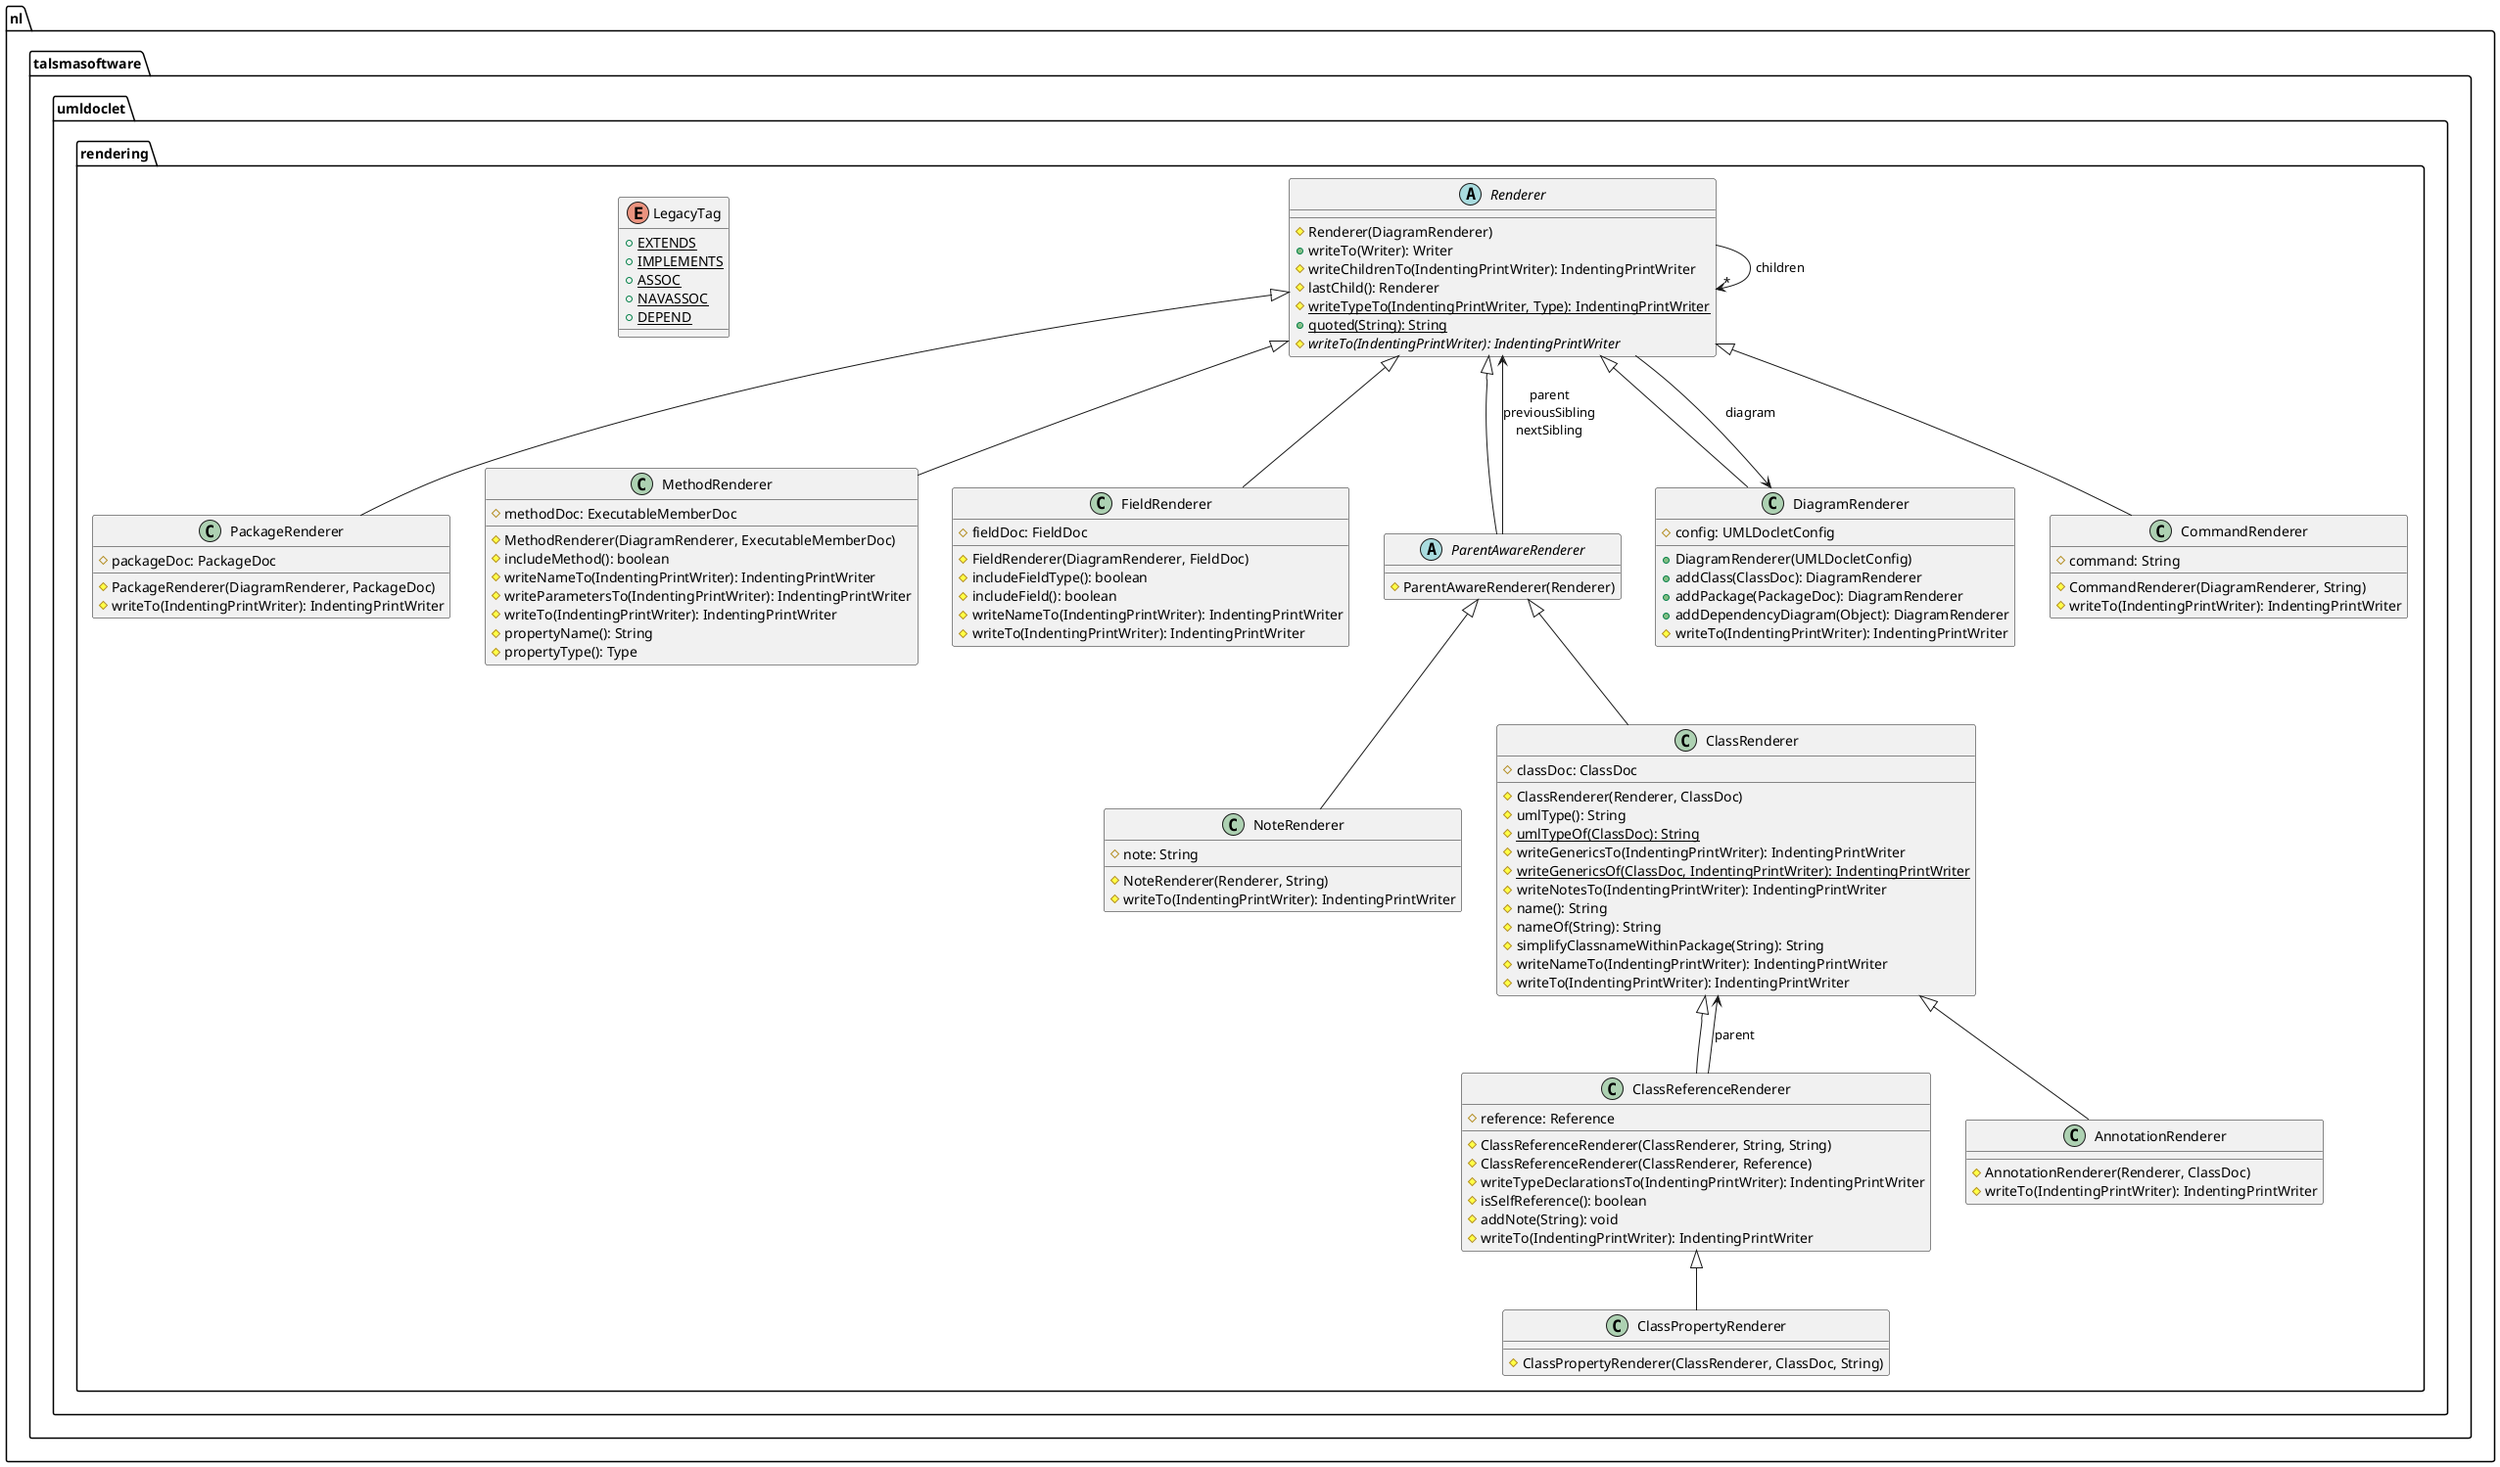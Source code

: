 @startuml

    namespace nl.talsmasoftware.umldoclet.rendering {

        abstract class Renderer {
            #Renderer(DiagramRenderer)
            +writeTo(Writer): Writer
            #writeChildrenTo(IndentingPrintWriter): IndentingPrintWriter
            #lastChild(): Renderer
            {static} #writeTypeTo(IndentingPrintWriter, Type): IndentingPrintWriter
            {static} +quoted(String): String
            {abstract} #writeTo(IndentingPrintWriter): IndentingPrintWriter
        }

        abstract class ParentAwareRenderer {
            #ParentAwareRenderer(Renderer)
        }

        class PackageRenderer {
            #packageDoc: PackageDoc
            #PackageRenderer(DiagramRenderer, PackageDoc)
            #writeTo(IndentingPrintWriter): IndentingPrintWriter
        }

        class NoteRenderer {
            #note: String
            #NoteRenderer(Renderer, String)
            #writeTo(IndentingPrintWriter): IndentingPrintWriter
        }

        class MethodRenderer {
            #methodDoc: ExecutableMemberDoc
            #MethodRenderer(DiagramRenderer, ExecutableMemberDoc)
            #includeMethod(): boolean
            #writeNameTo(IndentingPrintWriter): IndentingPrintWriter
            #writeParametersTo(IndentingPrintWriter): IndentingPrintWriter
            #writeTo(IndentingPrintWriter): IndentingPrintWriter
            #propertyName(): String
            #propertyType(): Type
        }

        enum LegacyTag {
            {static} +EXTENDS
            {static} +IMPLEMENTS
            {static} +ASSOC
            {static} +NAVASSOC
            {static} +DEPEND
        }

        class FieldRenderer {
            #fieldDoc: FieldDoc
            #FieldRenderer(DiagramRenderer, FieldDoc)
            #includeFieldType(): boolean
            #includeField(): boolean
            #writeNameTo(IndentingPrintWriter): IndentingPrintWriter
            #writeTo(IndentingPrintWriter): IndentingPrintWriter
        }

        class DiagramRenderer {
            #config: UMLDocletConfig
            +DiagramRenderer(UMLDocletConfig)
            +addClass(ClassDoc): DiagramRenderer
            +addPackage(PackageDoc): DiagramRenderer
            +addDependencyDiagram(Object): DiagramRenderer
            #writeTo(IndentingPrintWriter): IndentingPrintWriter
        }

        class CommandRenderer {
            #command: String
            #CommandRenderer(DiagramRenderer, String)
            #writeTo(IndentingPrintWriter): IndentingPrintWriter
        }

        class ClassRenderer {
            #classDoc: ClassDoc
            #ClassRenderer(Renderer, ClassDoc)
            #umlType(): String
            {static} #umlTypeOf(ClassDoc): String
            #writeGenericsTo(IndentingPrintWriter): IndentingPrintWriter
            {static} #writeGenericsOf(ClassDoc, IndentingPrintWriter): IndentingPrintWriter
            #writeNotesTo(IndentingPrintWriter): IndentingPrintWriter
            #name(): String
            #nameOf(String): String
            #simplifyClassnameWithinPackage(String): String
            #writeNameTo(IndentingPrintWriter): IndentingPrintWriter
            #writeTo(IndentingPrintWriter): IndentingPrintWriter
        }

        class ClassReferenceRenderer {
            #reference: Reference
            #ClassReferenceRenderer(ClassRenderer, String, String)
            #ClassReferenceRenderer(ClassRenderer, Reference)
            #writeTypeDeclarationsTo(IndentingPrintWriter): IndentingPrintWriter
            #isSelfReference(): boolean
            #addNote(String): void
            #writeTo(IndentingPrintWriter): IndentingPrintWriter
        }

        class ClassPropertyRenderer {
            #ClassPropertyRenderer(ClassRenderer, ClassDoc, String)
        }

        class AnnotationRenderer {
            #AnnotationRenderer(Renderer, ClassDoc)
            #writeTo(IndentingPrintWriter): IndentingPrintWriter
        }

        Renderer <|-- ParentAwareRenderer

        Renderer <|-- PackageRenderer

        ParentAwareRenderer <|-- NoteRenderer

        Renderer <|-- MethodRenderer

        Renderer <|-- FieldRenderer

        Renderer <|-- DiagramRenderer

        Renderer <|-- CommandRenderer

        ParentAwareRenderer <|-- ClassRenderer

        ClassRenderer <|-- ClassReferenceRenderer

        ClassReferenceRenderer <|-- ClassPropertyRenderer

        ClassRenderer <|-- AnnotationRenderer

        Renderer --> DiagramRenderer: diagram

        Renderer --> "*" Renderer: children

        ParentAwareRenderer --> Renderer: parent\npreviousSibling\nnextSibling

        ClassReferenceRenderer --> ClassRenderer: parent

    }

@enduml
